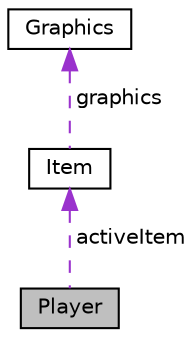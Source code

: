 digraph "Player"
{
 // LATEX_PDF_SIZE
  edge [fontname="Helvetica",fontsize="10",labelfontname="Helvetica",labelfontsize="10"];
  node [fontname="Helvetica",fontsize="10",shape=record];
  Node1 [label="Player",height=0.2,width=0.4,color="black", fillcolor="grey75", style="filled", fontcolor="black",tooltip="Player header file."];
  Node2 -> Node1 [dir="back",color="darkorchid3",fontsize="10",style="dashed",label=" activeItem" ,fontname="Helvetica"];
  Node2 [label="Item",height=0.2,width=0.4,color="black", fillcolor="white", style="filled",URL="$classItem.html",tooltip="Item header file."];
  Node3 -> Node2 [dir="back",color="darkorchid3",fontsize="10",style="dashed",label=" graphics" ,fontname="Helvetica"];
  Node3 [label="Graphics",height=0.2,width=0.4,color="black", fillcolor="white", style="filled",URL="$classGraphics.html",tooltip=" "];
}

